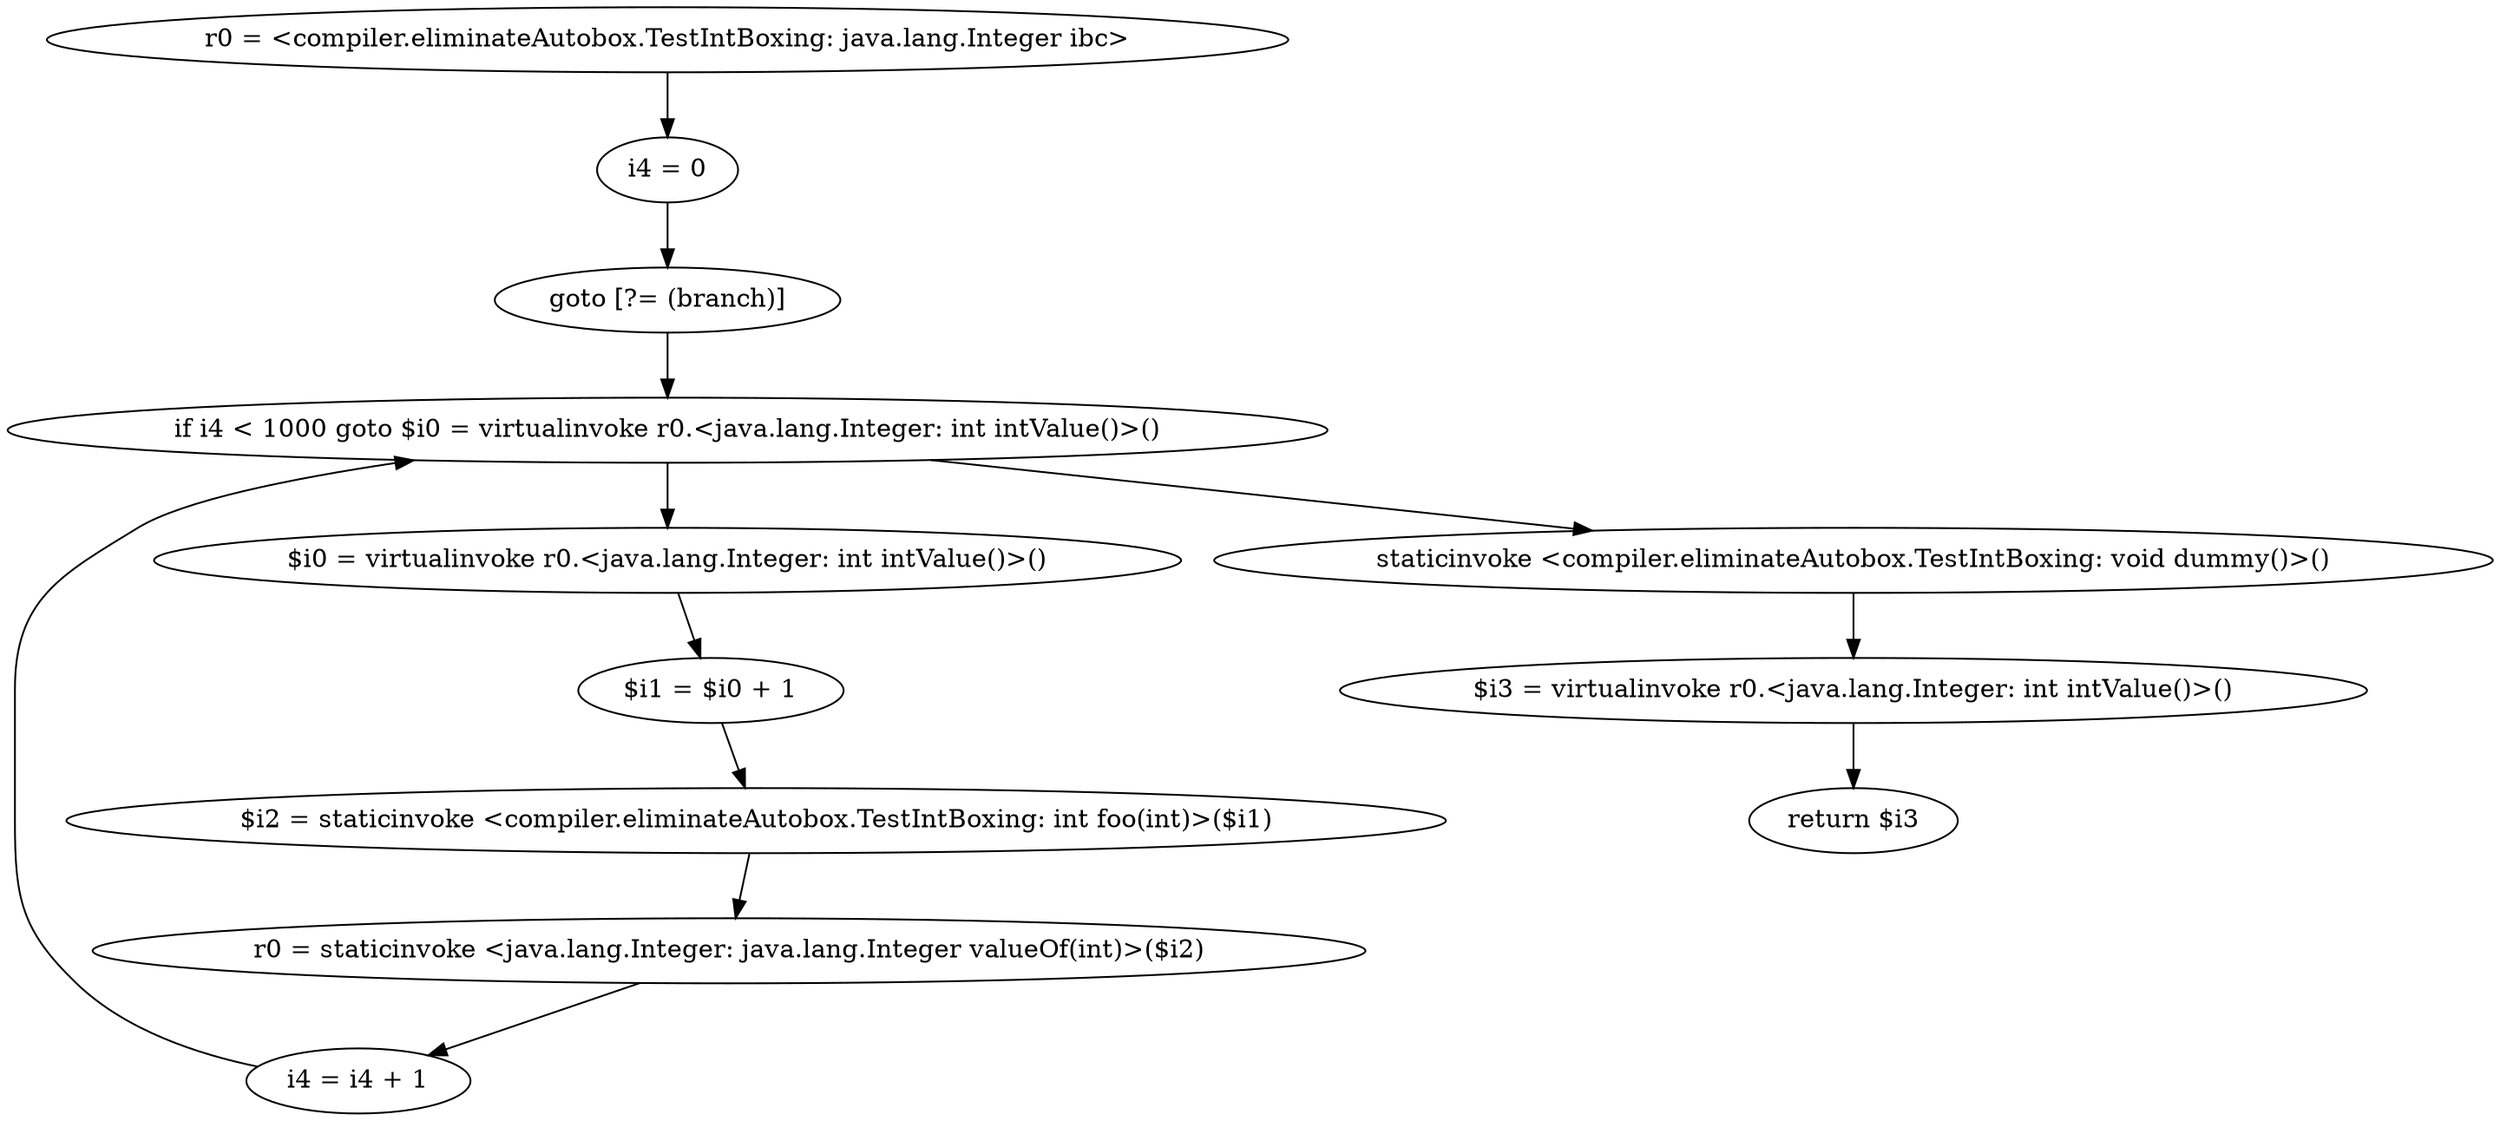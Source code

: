 digraph "unitGraph" {
    "r0 = <compiler.eliminateAutobox.TestIntBoxing: java.lang.Integer ibc>"
    "i4 = 0"
    "goto [?= (branch)]"
    "$i0 = virtualinvoke r0.<java.lang.Integer: int intValue()>()"
    "$i1 = $i0 + 1"
    "$i2 = staticinvoke <compiler.eliminateAutobox.TestIntBoxing: int foo(int)>($i1)"
    "r0 = staticinvoke <java.lang.Integer: java.lang.Integer valueOf(int)>($i2)"
    "i4 = i4 + 1"
    "if i4 < 1000 goto $i0 = virtualinvoke r0.<java.lang.Integer: int intValue()>()"
    "staticinvoke <compiler.eliminateAutobox.TestIntBoxing: void dummy()>()"
    "$i3 = virtualinvoke r0.<java.lang.Integer: int intValue()>()"
    "return $i3"
    "r0 = <compiler.eliminateAutobox.TestIntBoxing: java.lang.Integer ibc>"->"i4 = 0";
    "i4 = 0"->"goto [?= (branch)]";
    "goto [?= (branch)]"->"if i4 < 1000 goto $i0 = virtualinvoke r0.<java.lang.Integer: int intValue()>()";
    "$i0 = virtualinvoke r0.<java.lang.Integer: int intValue()>()"->"$i1 = $i0 + 1";
    "$i1 = $i0 + 1"->"$i2 = staticinvoke <compiler.eliminateAutobox.TestIntBoxing: int foo(int)>($i1)";
    "$i2 = staticinvoke <compiler.eliminateAutobox.TestIntBoxing: int foo(int)>($i1)"->"r0 = staticinvoke <java.lang.Integer: java.lang.Integer valueOf(int)>($i2)";
    "r0 = staticinvoke <java.lang.Integer: java.lang.Integer valueOf(int)>($i2)"->"i4 = i4 + 1";
    "i4 = i4 + 1"->"if i4 < 1000 goto $i0 = virtualinvoke r0.<java.lang.Integer: int intValue()>()";
    "if i4 < 1000 goto $i0 = virtualinvoke r0.<java.lang.Integer: int intValue()>()"->"staticinvoke <compiler.eliminateAutobox.TestIntBoxing: void dummy()>()";
    "if i4 < 1000 goto $i0 = virtualinvoke r0.<java.lang.Integer: int intValue()>()"->"$i0 = virtualinvoke r0.<java.lang.Integer: int intValue()>()";
    "staticinvoke <compiler.eliminateAutobox.TestIntBoxing: void dummy()>()"->"$i3 = virtualinvoke r0.<java.lang.Integer: int intValue()>()";
    "$i3 = virtualinvoke r0.<java.lang.Integer: int intValue()>()"->"return $i3";
}
